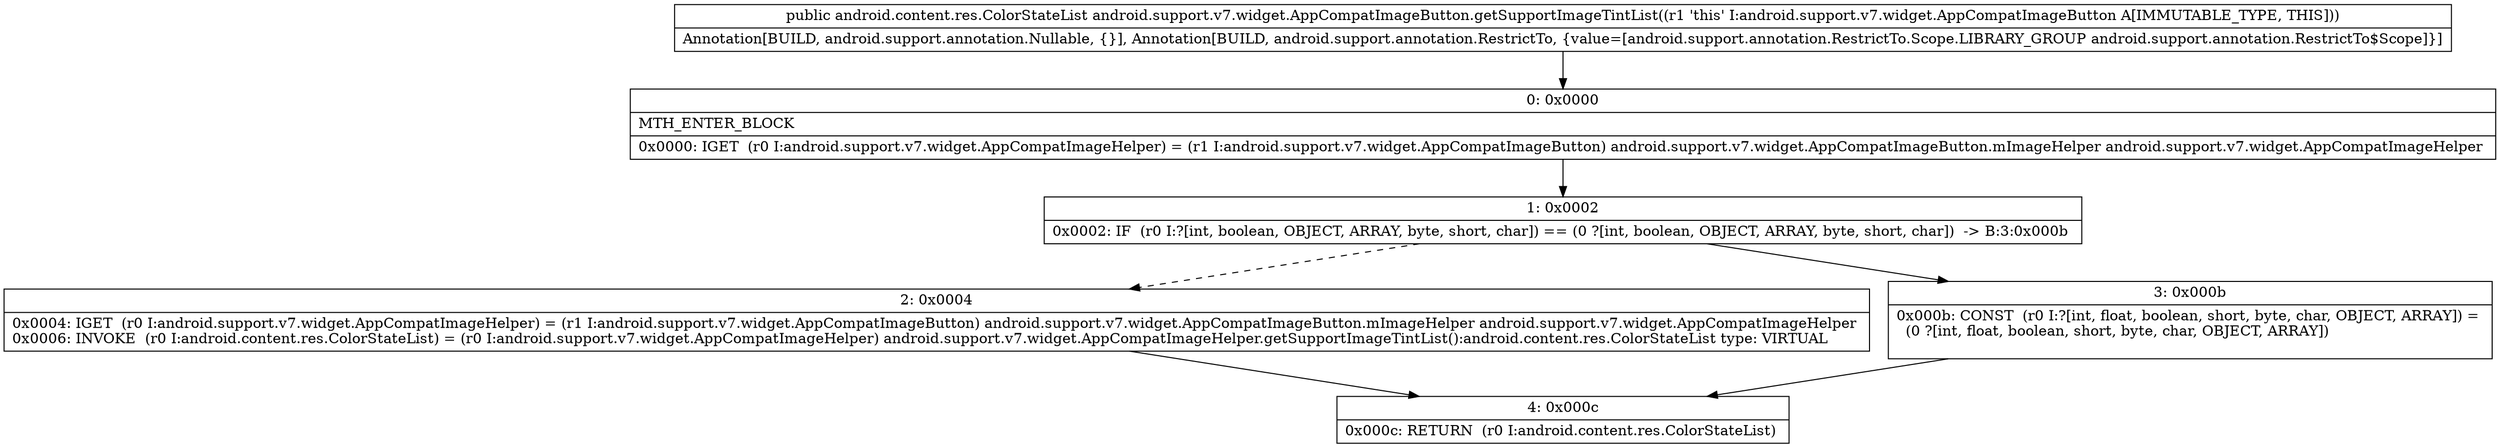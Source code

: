 digraph "CFG forandroid.support.v7.widget.AppCompatImageButton.getSupportImageTintList()Landroid\/content\/res\/ColorStateList;" {
Node_0 [shape=record,label="{0\:\ 0x0000|MTH_ENTER_BLOCK\l|0x0000: IGET  (r0 I:android.support.v7.widget.AppCompatImageHelper) = (r1 I:android.support.v7.widget.AppCompatImageButton) android.support.v7.widget.AppCompatImageButton.mImageHelper android.support.v7.widget.AppCompatImageHelper \l}"];
Node_1 [shape=record,label="{1\:\ 0x0002|0x0002: IF  (r0 I:?[int, boolean, OBJECT, ARRAY, byte, short, char]) == (0 ?[int, boolean, OBJECT, ARRAY, byte, short, char])  \-\> B:3:0x000b \l}"];
Node_2 [shape=record,label="{2\:\ 0x0004|0x0004: IGET  (r0 I:android.support.v7.widget.AppCompatImageHelper) = (r1 I:android.support.v7.widget.AppCompatImageButton) android.support.v7.widget.AppCompatImageButton.mImageHelper android.support.v7.widget.AppCompatImageHelper \l0x0006: INVOKE  (r0 I:android.content.res.ColorStateList) = (r0 I:android.support.v7.widget.AppCompatImageHelper) android.support.v7.widget.AppCompatImageHelper.getSupportImageTintList():android.content.res.ColorStateList type: VIRTUAL \l}"];
Node_3 [shape=record,label="{3\:\ 0x000b|0x000b: CONST  (r0 I:?[int, float, boolean, short, byte, char, OBJECT, ARRAY]) = \l  (0 ?[int, float, boolean, short, byte, char, OBJECT, ARRAY])\l \l}"];
Node_4 [shape=record,label="{4\:\ 0x000c|0x000c: RETURN  (r0 I:android.content.res.ColorStateList) \l}"];
MethodNode[shape=record,label="{public android.content.res.ColorStateList android.support.v7.widget.AppCompatImageButton.getSupportImageTintList((r1 'this' I:android.support.v7.widget.AppCompatImageButton A[IMMUTABLE_TYPE, THIS]))  | Annotation[BUILD, android.support.annotation.Nullable, \{\}], Annotation[BUILD, android.support.annotation.RestrictTo, \{value=[android.support.annotation.RestrictTo.Scope.LIBRARY_GROUP android.support.annotation.RestrictTo$Scope]\}]\l}"];
MethodNode -> Node_0;
Node_0 -> Node_1;
Node_1 -> Node_2[style=dashed];
Node_1 -> Node_3;
Node_2 -> Node_4;
Node_3 -> Node_4;
}

